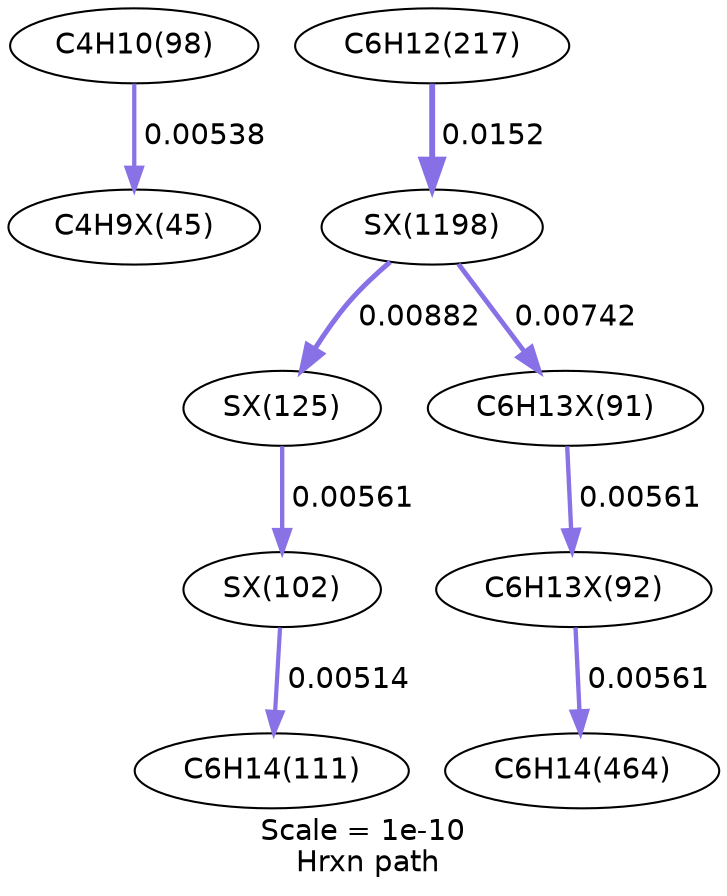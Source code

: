 digraph reaction_paths {
center=1;
s10 -> s36[fontname="Helvetica", style="setlinewidth(2.05)", arrowsize=1.03, color="0.7, 0.505, 0.9"
, label=" 0.00538"];
s49 -> s14[fontname="Helvetica", style="setlinewidth(2.02)", arrowsize=1.01, color="0.7, 0.505, 0.9"
, label=" 0.00514"];
s48 -> s24[fontname="Helvetica", style="setlinewidth(2.09)", arrowsize=1.04, color="0.7, 0.506, 0.9"
, label=" 0.00561"];
s50 -> s49[fontname="Helvetica", style="setlinewidth(2.09)", arrowsize=1.04, color="0.7, 0.506, 0.9"
, label=" 0.00561"];
s67 -> s50[fontname="Helvetica", style="setlinewidth(2.43)", arrowsize=1.21, color="0.7, 0.509, 0.9"
, label=" 0.00882"];
s67 -> s47[fontname="Helvetica", style="setlinewidth(2.3)", arrowsize=1.15, color="0.7, 0.507, 0.9"
, label=" 0.00742"];
s47 -> s48[fontname="Helvetica", style="setlinewidth(2.09)", arrowsize=1.04, color="0.7, 0.506, 0.9"
, label=" 0.00561"];
s21 -> s67[fontname="Helvetica", style="setlinewidth(2.84)", arrowsize=1.42, color="0.7, 0.515, 0.9"
, label=" 0.0152"];
s10 [ fontname="Helvetica", label="C4H10(98)"];
s14 [ fontname="Helvetica", label="C6H14(111)"];
s21 [ fontname="Helvetica", label="C6H12(217)"];
s24 [ fontname="Helvetica", label="C6H14(464)"];
s36 [ fontname="Helvetica", label="C4H9X(45)"];
s47 [ fontname="Helvetica", label="C6H13X(91)"];
s48 [ fontname="Helvetica", label="C6H13X(92)"];
s49 [ fontname="Helvetica", label="SX(102)"];
s50 [ fontname="Helvetica", label="SX(125)"];
s67 [ fontname="Helvetica", label="SX(1198)"];
 label = "Scale = 1e-10\l Hrxn path";
 fontname = "Helvetica";
}
